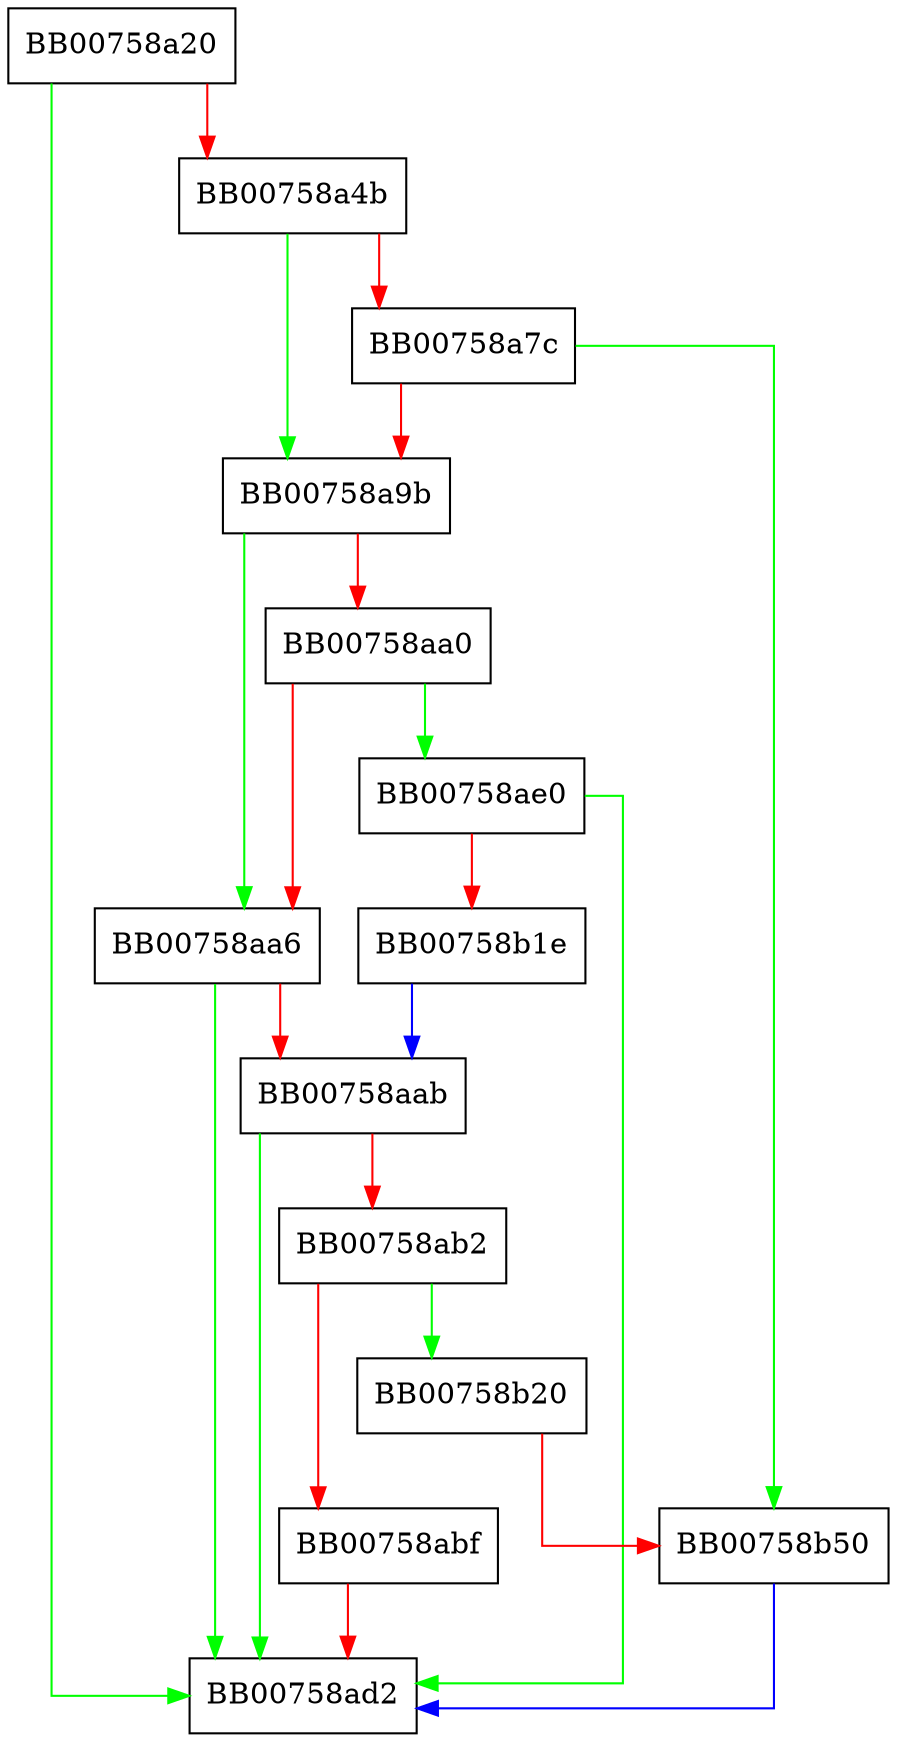 digraph ossl_ecx_key_dup {
  node [shape="box"];
  graph [splines=ortho];
  BB00758a20 -> BB00758ad2 [color="green"];
  BB00758a20 -> BB00758a4b [color="red"];
  BB00758a4b -> BB00758a9b [color="green"];
  BB00758a4b -> BB00758a7c [color="red"];
  BB00758a7c -> BB00758b50 [color="green"];
  BB00758a7c -> BB00758a9b [color="red"];
  BB00758a9b -> BB00758aa6 [color="green"];
  BB00758a9b -> BB00758aa0 [color="red"];
  BB00758aa0 -> BB00758ae0 [color="green"];
  BB00758aa0 -> BB00758aa6 [color="red"];
  BB00758aa6 -> BB00758ad2 [color="green"];
  BB00758aa6 -> BB00758aab [color="red"];
  BB00758aab -> BB00758ad2 [color="green"];
  BB00758aab -> BB00758ab2 [color="red"];
  BB00758ab2 -> BB00758b20 [color="green"];
  BB00758ab2 -> BB00758abf [color="red"];
  BB00758abf -> BB00758ad2 [color="red"];
  BB00758ae0 -> BB00758ad2 [color="green"];
  BB00758ae0 -> BB00758b1e [color="red"];
  BB00758b1e -> BB00758aab [color="blue"];
  BB00758b20 -> BB00758b50 [color="red"];
  BB00758b50 -> BB00758ad2 [color="blue"];
}